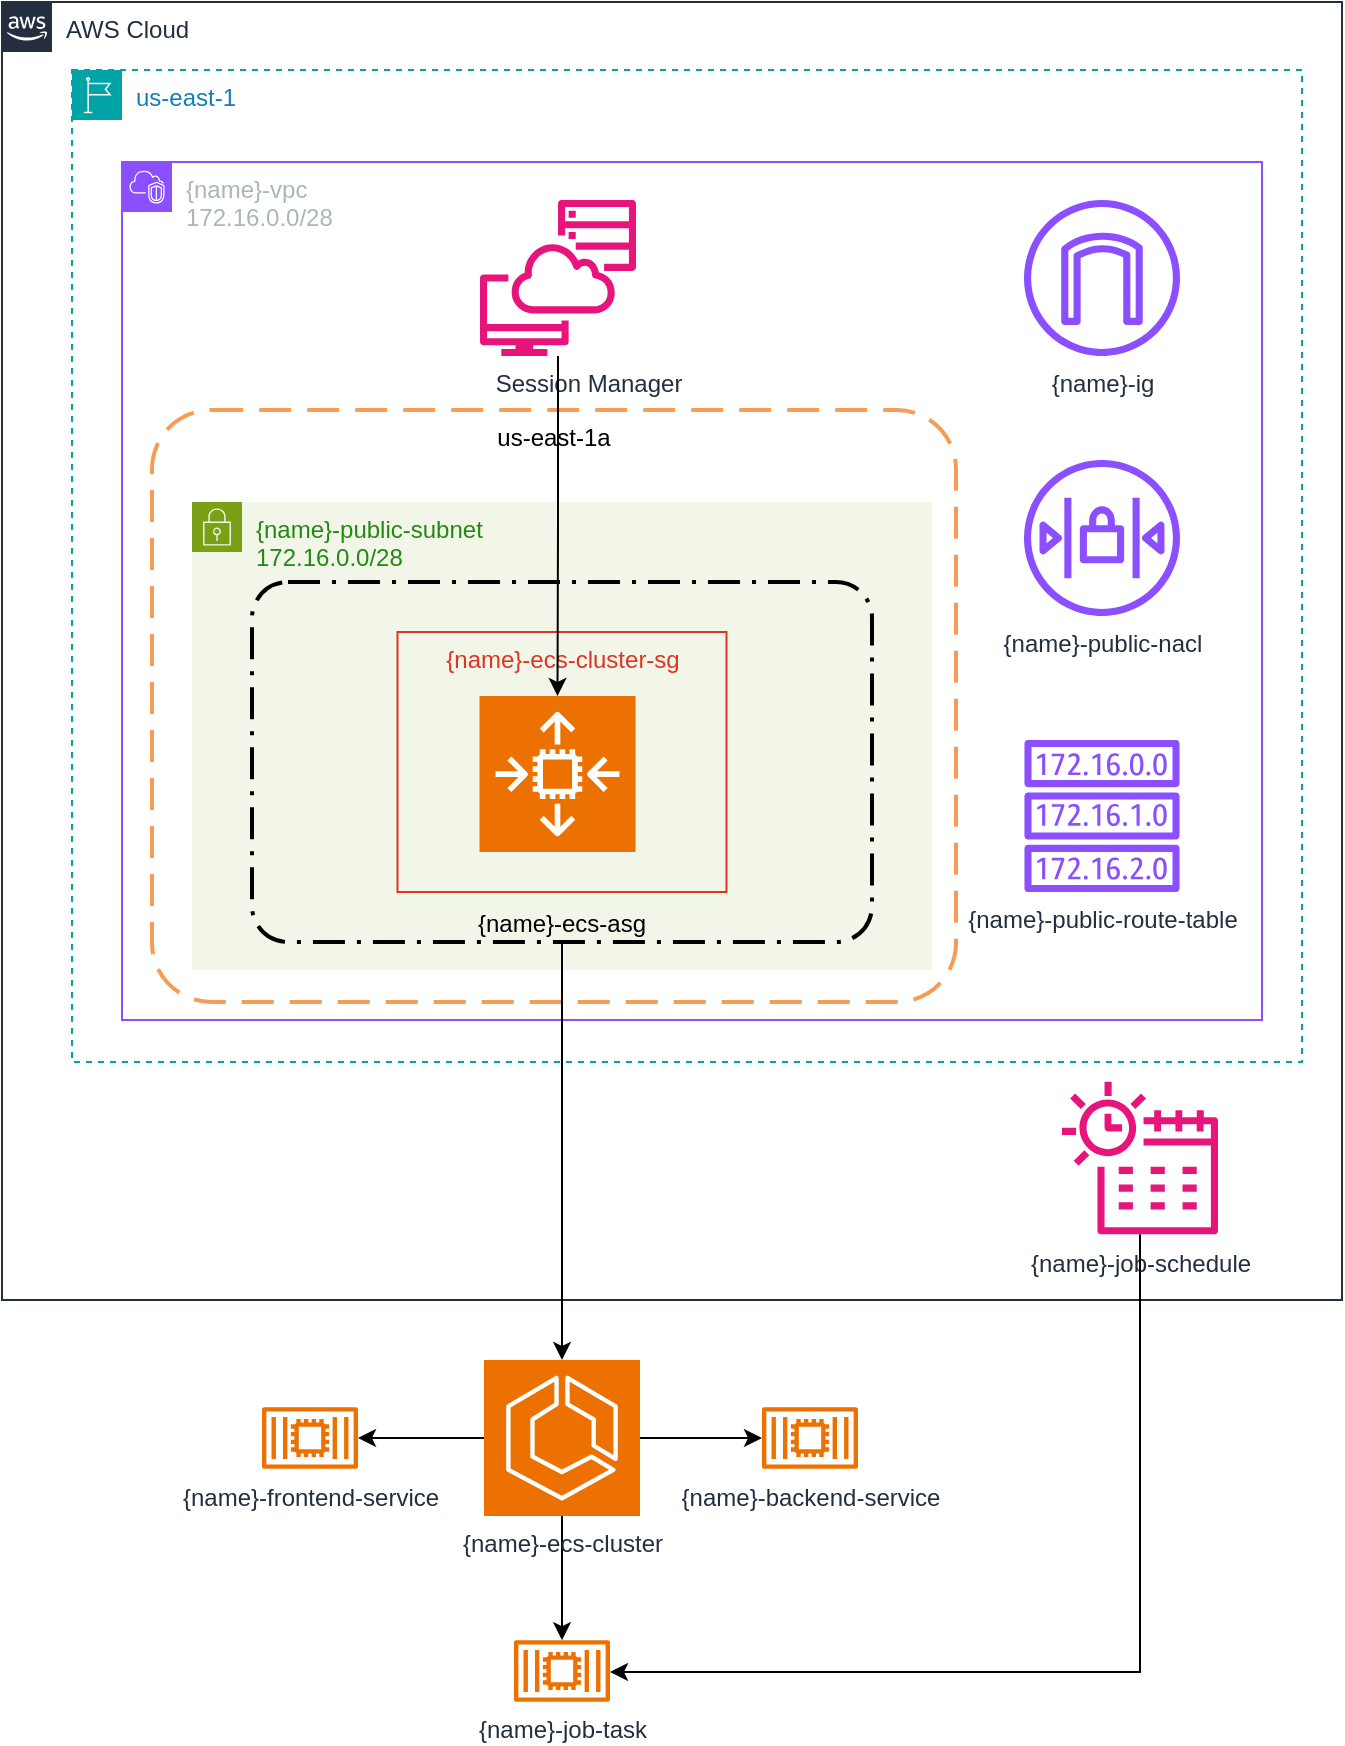 <mxfile version="24.7.17">
  <diagram name="Page-1" id="GLDq5bMen8jlPRQu5EKH">
    <mxGraphModel dx="2058" dy="820" grid="1" gridSize="10" guides="1" tooltips="1" connect="1" arrows="1" fold="1" page="1" pageScale="1" pageWidth="850" pageHeight="1100" math="0" shadow="0">
      <root>
        <mxCell id="0" />
        <mxCell id="1" parent="0" />
        <mxCell id="KMpIxaAEJdpiu075ooxI-1" value="{name}-vpc&lt;div&gt;172.16.0.0/28&lt;/div&gt;" style="points=[[0,0],[0.25,0],[0.5,0],[0.75,0],[1,0],[1,0.25],[1,0.5],[1,0.75],[1,1],[0.75,1],[0.5,1],[0.25,1],[0,1],[0,0.75],[0,0.5],[0,0.25]];outlineConnect=0;gradientColor=none;html=1;whiteSpace=wrap;fontSize=12;fontStyle=0;container=0;pointerEvents=0;collapsible=0;recursiveResize=0;shape=mxgraph.aws4.group;grIcon=mxgraph.aws4.group_vpc2;strokeColor=#8C4FFF;fillColor=none;verticalAlign=top;align=left;spacingLeft=30;fontColor=#AAB7B8;dashed=0;movable=1;resizable=1;rotatable=1;deletable=1;editable=1;locked=0;connectable=1;" parent="1" vertex="1">
          <mxGeometry x="90" y="111" width="570" height="429" as="geometry" />
        </mxCell>
        <mxCell id="KMpIxaAEJdpiu075ooxI-2" value="AWS Cloud" style="points=[[0,0],[0.25,0],[0.5,0],[0.75,0],[1,0],[1,0.25],[1,0.5],[1,0.75],[1,1],[0.75,1],[0.5,1],[0.25,1],[0,1],[0,0.75],[0,0.5],[0,0.25]];outlineConnect=0;gradientColor=none;html=1;whiteSpace=wrap;fontSize=12;fontStyle=0;container=1;pointerEvents=0;collapsible=0;recursiveResize=0;shape=mxgraph.aws4.group;grIcon=mxgraph.aws4.group_aws_cloud_alt;strokeColor=#232F3E;fillColor=none;verticalAlign=top;align=left;spacingLeft=30;fontColor=#232F3E;dashed=0;" parent="1" vertex="1">
          <mxGeometry x="30" y="31" width="670" height="649" as="geometry" />
        </mxCell>
        <mxCell id="KMpIxaAEJdpiu075ooxI-3" value="us-east-1" style="points=[[0,0],[0.25,0],[0.5,0],[0.75,0],[1,0],[1,0.25],[1,0.5],[1,0.75],[1,1],[0.75,1],[0.5,1],[0.25,1],[0,1],[0,0.75],[0,0.5],[0,0.25]];outlineConnect=0;gradientColor=none;html=1;whiteSpace=wrap;fontSize=12;fontStyle=0;container=0;pointerEvents=0;collapsible=0;recursiveResize=0;shape=mxgraph.aws4.group;grIcon=mxgraph.aws4.group_region;strokeColor=#00A4A6;fillColor=none;verticalAlign=top;align=left;spacingLeft=30;fontColor=#147EBA;dashed=1;movable=1;resizable=1;rotatable=1;deletable=1;editable=1;locked=0;connectable=1;" parent="KMpIxaAEJdpiu075ooxI-2" vertex="1">
          <mxGeometry x="35" y="34" width="615" height="496" as="geometry" />
        </mxCell>
        <mxCell id="KMpIxaAEJdpiu075ooxI-5" value="us-east-1a" style="rounded=1;arcSize=10;dashed=1;strokeColor=#F59D56;fillColor=none;gradientColor=none;dashPattern=8 4;strokeWidth=2;verticalAlign=top;" parent="KMpIxaAEJdpiu075ooxI-2" vertex="1">
          <mxGeometry x="75" y="204" width="402" height="296" as="geometry" />
        </mxCell>
        <mxCell id="KMpIxaAEJdpiu075ooxI-8" value="{name}-public-subnet&lt;div&gt;172.16.0.0/28&lt;/div&gt;" style="points=[[0,0],[0.25,0],[0.5,0],[0.75,0],[1,0],[1,0.25],[1,0.5],[1,0.75],[1,1],[0.75,1],[0.5,1],[0.25,1],[0,1],[0,0.75],[0,0.5],[0,0.25]];outlineConnect=0;gradientColor=none;html=1;whiteSpace=wrap;fontSize=12;fontStyle=0;container=1;pointerEvents=0;collapsible=0;recursiveResize=0;shape=mxgraph.aws4.group;grIcon=mxgraph.aws4.group_security_group;grStroke=0;strokeColor=#7AA116;fillColor=#F2F6E8;verticalAlign=top;align=left;spacingLeft=30;fontColor=#248814;dashed=0;movable=1;resizable=1;rotatable=1;deletable=1;editable=1;locked=0;connectable=1;" parent="KMpIxaAEJdpiu075ooxI-2" vertex="1">
          <mxGeometry x="95" y="250" width="370" height="234" as="geometry" />
        </mxCell>
        <mxCell id="-ffZ3iOy5KJ_YUymThu5-1" value="{name}-ecs-asg" style="rounded=1;arcSize=10;dashed=1;fillColor=none;gradientColor=none;dashPattern=8 3 1 3;strokeWidth=2;verticalAlign=bottom;" parent="KMpIxaAEJdpiu075ooxI-8" vertex="1">
          <mxGeometry x="30" y="40" width="310" height="180" as="geometry" />
        </mxCell>
        <mxCell id="KMpIxaAEJdpiu075ooxI-29" value="" style="group;verticalAlign=top;" parent="KMpIxaAEJdpiu075ooxI-8" vertex="1" connectable="0">
          <mxGeometry x="102.745" y="65" width="164.5" height="130" as="geometry" />
        </mxCell>
        <mxCell id="KMpIxaAEJdpiu075ooxI-30" value="{name}-ecs-cluster-sg" style="fillColor=none;strokeColor=#DD3522;verticalAlign=top;fontStyle=0;fontColor=#DD3522;whiteSpace=wrap;html=1;movable=1;resizable=1;rotatable=1;deletable=1;editable=1;locked=0;connectable=1;container=0;" parent="KMpIxaAEJdpiu075ooxI-29" vertex="1">
          <mxGeometry width="164.5" height="130" as="geometry" />
        </mxCell>
        <mxCell id="cy_Bf5KmIXIsXcCeZ6iI-3" value="" style="sketch=0;points=[[0,0,0],[0.25,0,0],[0.5,0,0],[0.75,0,0],[1,0,0],[0,1,0],[0.25,1,0],[0.5,1,0],[0.75,1,0],[1,1,0],[0,0.25,0],[0,0.5,0],[0,0.75,0],[1,0.25,0],[1,0.5,0],[1,0.75,0]];outlineConnect=0;fontColor=#232F3E;fillColor=#ED7100;strokeColor=#ffffff;dashed=0;verticalLabelPosition=bottom;verticalAlign=top;align=center;html=1;fontSize=12;fontStyle=0;aspect=fixed;shape=mxgraph.aws4.resourceIcon;resIcon=mxgraph.aws4.auto_scaling2;" parent="KMpIxaAEJdpiu075ooxI-29" vertex="1">
          <mxGeometry x="41.005" y="32" width="78" height="78" as="geometry" />
        </mxCell>
        <mxCell id="KMpIxaAEJdpiu075ooxI-11" value="{name}-ig" style="sketch=0;outlineConnect=0;fontColor=#232F3E;gradientColor=none;fillColor=#8C4FFF;strokeColor=none;dashed=0;verticalLabelPosition=bottom;verticalAlign=top;align=center;html=1;fontSize=12;fontStyle=0;aspect=fixed;pointerEvents=1;shape=mxgraph.aws4.internet_gateway;movable=1;resizable=1;rotatable=1;deletable=1;editable=1;locked=0;connectable=1;" parent="KMpIxaAEJdpiu075ooxI-2" vertex="1">
          <mxGeometry x="510" y="99" width="80" height="78" as="geometry" />
        </mxCell>
        <mxCell id="KMpIxaAEJdpiu075ooxI-12" value="{name}-public-route-table" style="sketch=0;outlineConnect=0;fontColor=#232F3E;gradientColor=none;fillColor=#8C4FFF;strokeColor=none;dashed=0;verticalLabelPosition=bottom;verticalAlign=top;align=center;html=1;fontSize=12;fontStyle=0;aspect=fixed;pointerEvents=1;shape=mxgraph.aws4.route_table;" parent="KMpIxaAEJdpiu075ooxI-2" vertex="1">
          <mxGeometry x="510" y="369" width="80" height="76" as="geometry" />
        </mxCell>
        <mxCell id="KMpIxaAEJdpiu075ooxI-13" value="{name}-public-nacl" style="sketch=0;outlineConnect=0;fontColor=#232F3E;gradientColor=none;fillColor=#8C4FFF;strokeColor=none;dashed=0;verticalLabelPosition=bottom;verticalAlign=top;align=center;html=1;fontSize=12;fontStyle=0;aspect=fixed;pointerEvents=1;shape=mxgraph.aws4.network_access_control_list;" parent="KMpIxaAEJdpiu075ooxI-2" vertex="1">
          <mxGeometry x="510" y="229" width="80" height="78" as="geometry" />
        </mxCell>
        <mxCell id="zRLwdJeCu3TSM6kLGqJt-1" value="Session Manager" style="sketch=0;outlineConnect=0;fontColor=#232F3E;gradientColor=none;fillColor=#E7157B;strokeColor=none;dashed=0;verticalLabelPosition=bottom;verticalAlign=top;align=center;html=1;fontSize=12;fontStyle=0;aspect=fixed;pointerEvents=1;shape=mxgraph.aws4.systems_manager_session_manager;spacingLeft=30;fontFamily=Helvetica;resizable=1;" parent="KMpIxaAEJdpiu075ooxI-2" vertex="1">
          <mxGeometry x="239" y="99" width="78" height="78" as="geometry" />
        </mxCell>
        <mxCell id="-ffZ3iOy5KJ_YUymThu5-3" style="edgeStyle=orthogonalEdgeStyle;rounded=0;orthogonalLoop=1;jettySize=auto;html=1;entryX=0.5;entryY=0;entryDx=0;entryDy=0;entryPerimeter=0;" parent="KMpIxaAEJdpiu075ooxI-2" source="zRLwdJeCu3TSM6kLGqJt-1" target="cy_Bf5KmIXIsXcCeZ6iI-3" edge="1">
          <mxGeometry relative="1" as="geometry">
            <mxPoint x="265.014" y="335" as="targetPoint" />
          </mxGeometry>
        </mxCell>
        <mxCell id="cJOK1PBZ7m1B89OkjaX0-1" value="{name}-job-schedule" style="sketch=0;outlineConnect=0;fontColor=#232F3E;gradientColor=none;fillColor=#E7157B;strokeColor=none;dashed=0;verticalLabelPosition=bottom;verticalAlign=top;align=center;html=1;fontSize=12;fontStyle=0;aspect=fixed;pointerEvents=1;shape=mxgraph.aws4.eventbridge_scheduler;" vertex="1" parent="KMpIxaAEJdpiu075ooxI-2">
          <mxGeometry x="530" y="539" width="78" height="78" as="geometry" />
        </mxCell>
        <mxCell id="cy_Bf5KmIXIsXcCeZ6iI-6" style="edgeStyle=orthogonalEdgeStyle;rounded=0;orthogonalLoop=1;jettySize=auto;html=1;exitX=1;exitY=0.5;exitDx=0;exitDy=0;exitPerimeter=0;" parent="1" source="cy_Bf5KmIXIsXcCeZ6iI-1" target="cy_Bf5KmIXIsXcCeZ6iI-5" edge="1">
          <mxGeometry relative="1" as="geometry" />
        </mxCell>
        <mxCell id="cy_Bf5KmIXIsXcCeZ6iI-9" style="edgeStyle=orthogonalEdgeStyle;rounded=0;orthogonalLoop=1;jettySize=auto;html=1;exitX=0;exitY=0.5;exitDx=0;exitDy=0;exitPerimeter=0;" parent="1" source="cy_Bf5KmIXIsXcCeZ6iI-1" target="cy_Bf5KmIXIsXcCeZ6iI-7" edge="1">
          <mxGeometry relative="1" as="geometry" />
        </mxCell>
        <mxCell id="cy_Bf5KmIXIsXcCeZ6iI-10" style="edgeStyle=orthogonalEdgeStyle;rounded=0;orthogonalLoop=1;jettySize=auto;html=1;exitX=0.5;exitY=1;exitDx=0;exitDy=0;exitPerimeter=0;" parent="1" source="cy_Bf5KmIXIsXcCeZ6iI-1" target="cy_Bf5KmIXIsXcCeZ6iI-11" edge="1">
          <mxGeometry relative="1" as="geometry">
            <mxPoint x="310" y="860" as="targetPoint" />
          </mxGeometry>
        </mxCell>
        <mxCell id="cy_Bf5KmIXIsXcCeZ6iI-1" value="{name}-ecs-cluster" style="sketch=0;points=[[0,0,0],[0.25,0,0],[0.5,0,0],[0.75,0,0],[1,0,0],[0,1,0],[0.25,1,0],[0.5,1,0],[0.75,1,0],[1,1,0],[0,0.25,0],[0,0.5,0],[0,0.75,0],[1,0.25,0],[1,0.5,0],[1,0.75,0]];outlineConnect=0;fontColor=#232F3E;fillColor=#ED7100;strokeColor=#ffffff;dashed=0;verticalLabelPosition=bottom;verticalAlign=top;align=center;html=1;fontSize=12;fontStyle=0;aspect=fixed;shape=mxgraph.aws4.resourceIcon;resIcon=mxgraph.aws4.ecs;" parent="1" vertex="1">
          <mxGeometry x="271" y="710" width="78" height="78" as="geometry" />
        </mxCell>
        <mxCell id="cy_Bf5KmIXIsXcCeZ6iI-2" style="edgeStyle=orthogonalEdgeStyle;rounded=0;orthogonalLoop=1;jettySize=auto;html=1;exitX=0.5;exitY=1;exitDx=0;exitDy=0;" parent="1" source="-ffZ3iOy5KJ_YUymThu5-1" target="cy_Bf5KmIXIsXcCeZ6iI-1" edge="1">
          <mxGeometry relative="1" as="geometry" />
        </mxCell>
        <mxCell id="cy_Bf5KmIXIsXcCeZ6iI-5" value="{name}-backend-service" style="sketch=0;outlineConnect=0;fontColor=#232F3E;gradientColor=none;fillColor=#ED7100;strokeColor=none;dashed=0;verticalLabelPosition=bottom;verticalAlign=top;align=center;html=1;fontSize=12;fontStyle=0;aspect=fixed;pointerEvents=1;shape=mxgraph.aws4.container_2;" parent="1" vertex="1">
          <mxGeometry x="410" y="733.5" width="48" height="31" as="geometry" />
        </mxCell>
        <mxCell id="cy_Bf5KmIXIsXcCeZ6iI-7" value="{name}-frontend-service" style="sketch=0;outlineConnect=0;fontColor=#232F3E;gradientColor=none;fillColor=#ED7100;strokeColor=none;dashed=0;verticalLabelPosition=bottom;verticalAlign=top;align=center;html=1;fontSize=12;fontStyle=0;aspect=fixed;pointerEvents=1;shape=mxgraph.aws4.container_2;" parent="1" vertex="1">
          <mxGeometry x="160" y="733.5" width="48" height="31" as="geometry" />
        </mxCell>
        <mxCell id="cy_Bf5KmIXIsXcCeZ6iI-11" value="{name}-job-task" style="sketch=0;outlineConnect=0;fontColor=#232F3E;gradientColor=none;fillColor=#ED7100;strokeColor=none;dashed=0;verticalLabelPosition=bottom;verticalAlign=top;align=center;html=1;fontSize=12;fontStyle=0;aspect=fixed;pointerEvents=1;shape=mxgraph.aws4.container_2;" parent="1" vertex="1">
          <mxGeometry x="286" y="850" width="48" height="31" as="geometry" />
        </mxCell>
        <mxCell id="cJOK1PBZ7m1B89OkjaX0-2" style="edgeStyle=orthogonalEdgeStyle;rounded=0;orthogonalLoop=1;jettySize=auto;html=1;" edge="1" parent="1" source="cJOK1PBZ7m1B89OkjaX0-1" target="cy_Bf5KmIXIsXcCeZ6iI-11">
          <mxGeometry relative="1" as="geometry">
            <Array as="points">
              <mxPoint x="599" y="866" />
            </Array>
          </mxGeometry>
        </mxCell>
      </root>
    </mxGraphModel>
  </diagram>
</mxfile>
